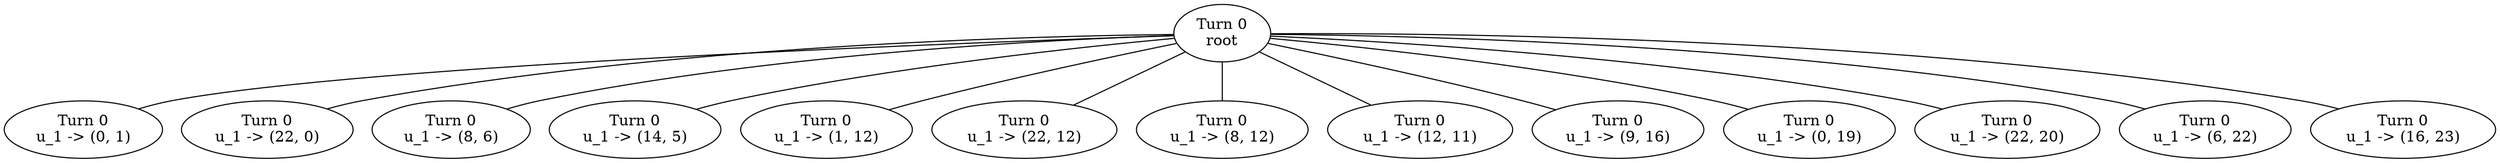 graph "" {
  vwbZO [label="Turn 0\nroot\n"]
  vwbZO -- VWRxV
  VWRxV [label="Turn 0\nu_1 -> (0, 1)\n"]
  vwbZO -- iCMKy
  iCMKy [label="Turn 0\nu_1 -> (22, 0)\n"]
  vwbZO -- yBbBU
  yBbBU [label="Turn 0\nu_1 -> (8, 6)\n"]
  vwbZO -- bMGnF
  bMGnF [label="Turn 0\nu_1 -> (14, 5)\n"]
  vwbZO -- fvpCH
  fvpCH [label="Turn 0\nu_1 -> (1, 12)\n"]
  vwbZO -- FArQT
  FArQT [label="Turn 0\nu_1 -> (22, 12)\n"]
  vwbZO -- TjATj
  TjATj [label="Turn 0\nu_1 -> (8, 12)\n"]
  vwbZO -- RfkKe
  RfkKe [label="Turn 0\nu_1 -> (12, 11)\n"]
  vwbZO -- HDkbb
  HDkbb [label="Turn 0\nu_1 -> (9, 16)\n"]
  vwbZO -- qPeOM
  qPeOM [label="Turn 0\nu_1 -> (0, 19)\n"]
  vwbZO -- GlMyt
  GlMyt [label="Turn 0\nu_1 -> (22, 20)\n"]
  vwbZO -- VTNqp
  VTNqp [label="Turn 0\nu_1 -> (6, 22)\n"]
  vwbZO -- tGVvX
  tGVvX [label="Turn 0\nu_1 -> (16, 23)\n"]
}
